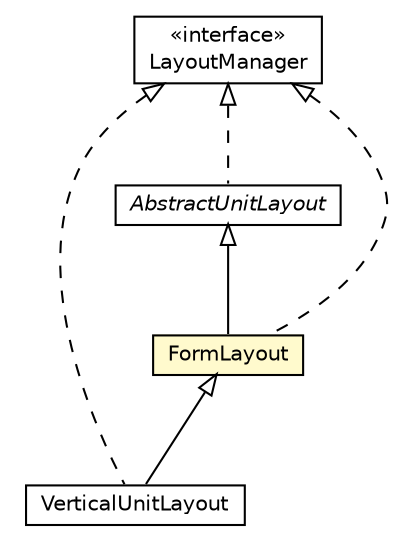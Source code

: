 #!/usr/local/bin/dot
#
# Class diagram 
# Generated by UMLGraph version R5_6-24-gf6e263 (http://www.umlgraph.org/)
#

digraph G {
	edge [fontname="Helvetica",fontsize=10,labelfontname="Helvetica",labelfontsize=10];
	node [fontname="Helvetica",fontsize=10,shape=plaintext];
	nodesep=0.25;
	ranksep=0.5;
	// org.universAAL.ui.handler.gui.swing.defaultLookAndFeel.Layout.VerticalUnitLayout
	c4105270 [label=<<table title="org.universAAL.ui.handler.gui.swing.defaultLookAndFeel.Layout.VerticalUnitLayout" border="0" cellborder="1" cellspacing="0" cellpadding="2" port="p" href="./VerticalUnitLayout.html">
		<tr><td><table border="0" cellspacing="0" cellpadding="1">
<tr><td align="center" balign="center"> VerticalUnitLayout </td></tr>
		</table></td></tr>
		</table>>, URL="./VerticalUnitLayout.html", fontname="Helvetica", fontcolor="black", fontsize=10.0];
	// org.universAAL.ui.handler.gui.swing.defaultLookAndFeel.Layout.AbstractUnitLayout
	c4105272 [label=<<table title="org.universAAL.ui.handler.gui.swing.defaultLookAndFeel.Layout.AbstractUnitLayout" border="0" cellborder="1" cellspacing="0" cellpadding="2" port="p" href="./AbstractUnitLayout.html">
		<tr><td><table border="0" cellspacing="0" cellpadding="1">
<tr><td align="center" balign="center"><font face="Helvetica-Oblique"> AbstractUnitLayout </font></td></tr>
		</table></td></tr>
		</table>>, URL="./AbstractUnitLayout.html", fontname="Helvetica", fontcolor="black", fontsize=10.0];
	// org.universAAL.ui.handler.gui.swing.defaultLookAndFeel.Layout.FormLayout
	c4105273 [label=<<table title="org.universAAL.ui.handler.gui.swing.defaultLookAndFeel.Layout.FormLayout" border="0" cellborder="1" cellspacing="0" cellpadding="2" port="p" bgcolor="lemonChiffon" href="./FormLayout.html">
		<tr><td><table border="0" cellspacing="0" cellpadding="1">
<tr><td align="center" balign="center"> FormLayout </td></tr>
		</table></td></tr>
		</table>>, URL="./FormLayout.html", fontname="Helvetica", fontcolor="black", fontsize=10.0];
	//org.universAAL.ui.handler.gui.swing.defaultLookAndFeel.Layout.VerticalUnitLayout extends org.universAAL.ui.handler.gui.swing.defaultLookAndFeel.Layout.FormLayout
	c4105273:p -> c4105270:p [dir=back,arrowtail=empty];
	//org.universAAL.ui.handler.gui.swing.defaultLookAndFeel.Layout.VerticalUnitLayout implements java.awt.LayoutManager
	c4105882:p -> c4105270:p [dir=back,arrowtail=empty,style=dashed];
	//org.universAAL.ui.handler.gui.swing.defaultLookAndFeel.Layout.AbstractUnitLayout implements java.awt.LayoutManager
	c4105882:p -> c4105272:p [dir=back,arrowtail=empty,style=dashed];
	//org.universAAL.ui.handler.gui.swing.defaultLookAndFeel.Layout.FormLayout extends org.universAAL.ui.handler.gui.swing.defaultLookAndFeel.Layout.AbstractUnitLayout
	c4105272:p -> c4105273:p [dir=back,arrowtail=empty];
	//org.universAAL.ui.handler.gui.swing.defaultLookAndFeel.Layout.FormLayout implements java.awt.LayoutManager
	c4105882:p -> c4105273:p [dir=back,arrowtail=empty,style=dashed];
	// java.awt.LayoutManager
	c4105882 [label=<<table title="java.awt.LayoutManager" border="0" cellborder="1" cellspacing="0" cellpadding="2" port="p" href="http://java.sun.com/j2se/1.4.2/docs/api/java/awt/LayoutManager.html">
		<tr><td><table border="0" cellspacing="0" cellpadding="1">
<tr><td align="center" balign="center"> &#171;interface&#187; </td></tr>
<tr><td align="center" balign="center"> LayoutManager </td></tr>
		</table></td></tr>
		</table>>, URL="http://java.sun.com/j2se/1.4.2/docs/api/java/awt/LayoutManager.html", fontname="Helvetica", fontcolor="black", fontsize=10.0];
}


